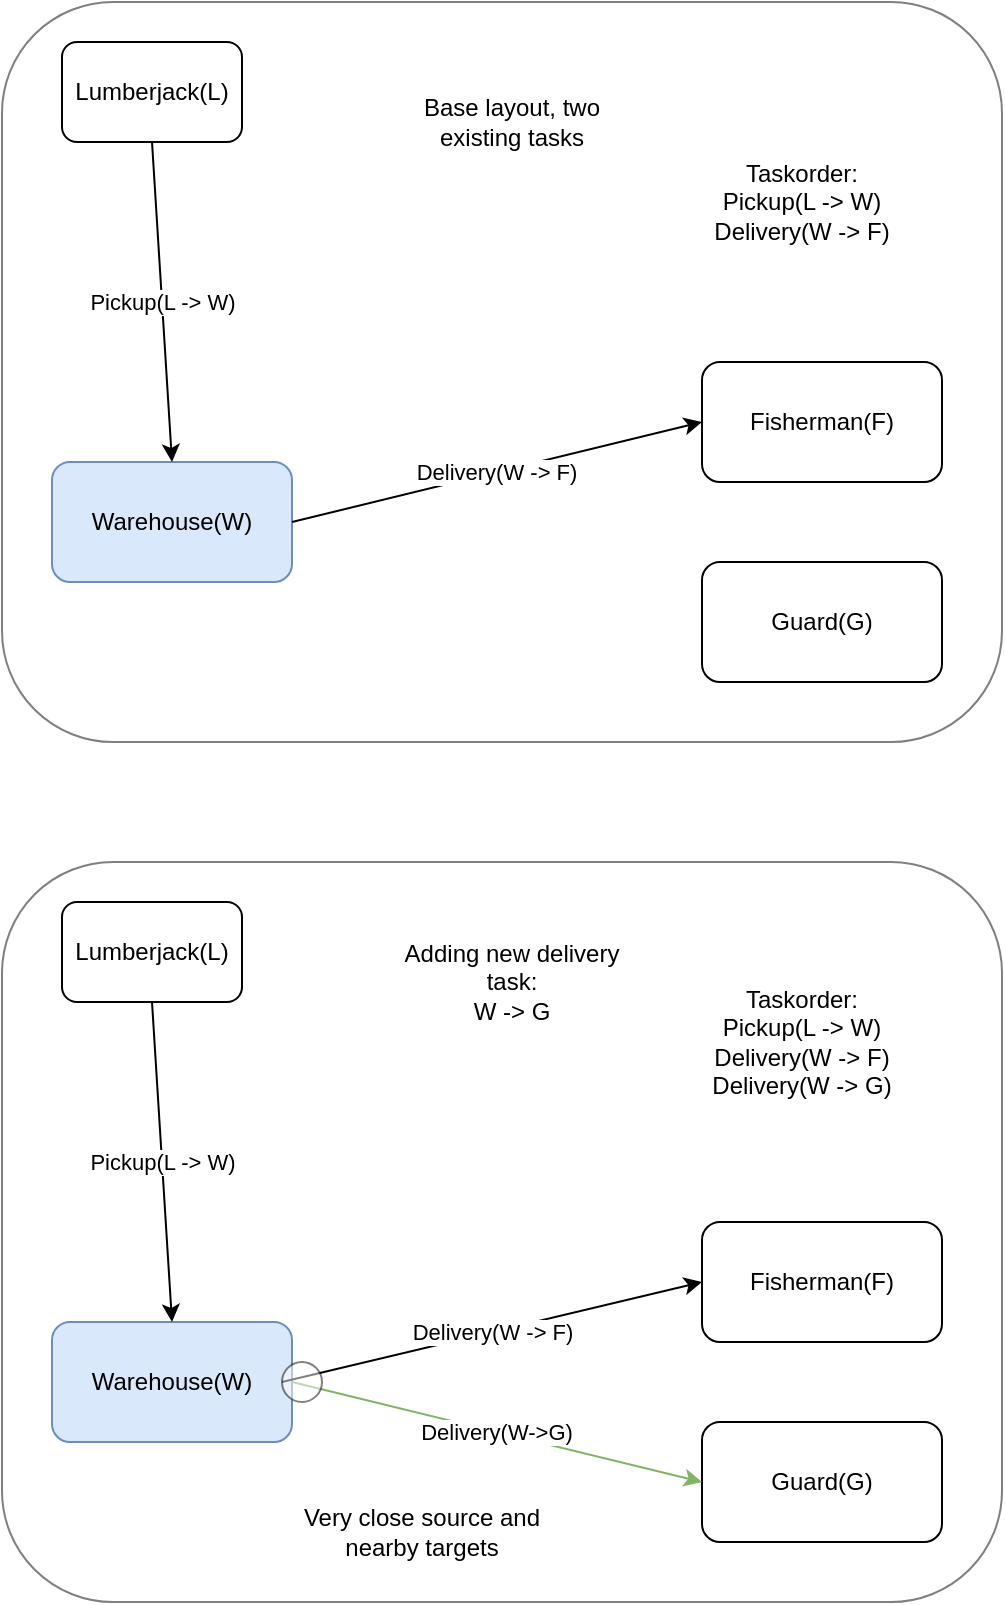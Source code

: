<mxfile version="13.7.9" type="github">
  <diagram id="R2lEEEUBdFMjLlhIrx00" name="Page-1">
    <mxGraphModel dx="593" dy="337" grid="1" gridSize="10" guides="1" tooltips="1" connect="1" arrows="1" fold="1" page="1" pageScale="1" pageWidth="850" pageHeight="1100" math="0" shadow="0" extFonts="Permanent Marker^https://fonts.googleapis.com/css?family=Permanent+Marker">
      <root>
        <mxCell id="0" />
        <mxCell id="1" parent="0" />
        <mxCell id="Dq8pUPrlYOhNmV8d48KN-10" value="" style="rounded=1;whiteSpace=wrap;html=1;opacity=50;" vertex="1" parent="1">
          <mxGeometry x="40" y="30" width="500" height="370" as="geometry" />
        </mxCell>
        <mxCell id="Dq8pUPrlYOhNmV8d48KN-1" value="Warehouse(W)" style="rounded=1;whiteSpace=wrap;html=1;fillColor=#dae8fc;strokeColor=#6c8ebf;" vertex="1" parent="1">
          <mxGeometry x="65" y="260" width="120" height="60" as="geometry" />
        </mxCell>
        <mxCell id="Dq8pUPrlYOhNmV8d48KN-2" value="Lumberjack(L)" style="rounded=1;whiteSpace=wrap;html=1;" vertex="1" parent="1">
          <mxGeometry x="70" y="50" width="90" height="50" as="geometry" />
        </mxCell>
        <mxCell id="Dq8pUPrlYOhNmV8d48KN-3" value="Guard(G)" style="rounded=1;whiteSpace=wrap;html=1;" vertex="1" parent="1">
          <mxGeometry x="390" y="310" width="120" height="60" as="geometry" />
        </mxCell>
        <mxCell id="Dq8pUPrlYOhNmV8d48KN-4" value="Fisherman(F)" style="rounded=1;whiteSpace=wrap;html=1;" vertex="1" parent="1">
          <mxGeometry x="390" y="210" width="120" height="60" as="geometry" />
        </mxCell>
        <mxCell id="Dq8pUPrlYOhNmV8d48KN-5" value="Delivery(W -&amp;gt; F)" style="endArrow=classic;html=1;exitX=1;exitY=0.5;exitDx=0;exitDy=0;entryX=0;entryY=0.5;entryDx=0;entryDy=0;" edge="1" parent="1" source="Dq8pUPrlYOhNmV8d48KN-1" target="Dq8pUPrlYOhNmV8d48KN-4">
          <mxGeometry width="50" height="50" relative="1" as="geometry">
            <mxPoint x="390" y="260" as="sourcePoint" />
            <mxPoint x="440" y="210" as="targetPoint" />
          </mxGeometry>
        </mxCell>
        <mxCell id="Dq8pUPrlYOhNmV8d48KN-7" value="Pickup(L -&amp;gt; W)" style="endArrow=classic;html=1;exitX=0.5;exitY=1;exitDx=0;exitDy=0;entryX=0.5;entryY=0;entryDx=0;entryDy=0;" edge="1" parent="1" source="Dq8pUPrlYOhNmV8d48KN-2" target="Dq8pUPrlYOhNmV8d48KN-1">
          <mxGeometry width="50" height="50" relative="1" as="geometry">
            <mxPoint x="390" y="260" as="sourcePoint" />
            <mxPoint x="440" y="210" as="targetPoint" />
          </mxGeometry>
        </mxCell>
        <mxCell id="Dq8pUPrlYOhNmV8d48KN-8" value="Base layout, two existing tasks" style="text;html=1;strokeColor=none;fillColor=none;align=center;verticalAlign=middle;whiteSpace=wrap;rounded=0;" vertex="1" parent="1">
          <mxGeometry x="240" y="70" width="110" height="40" as="geometry" />
        </mxCell>
        <mxCell id="Dq8pUPrlYOhNmV8d48KN-9" style="edgeStyle=orthogonalEdgeStyle;rounded=0;orthogonalLoop=1;jettySize=auto;html=1;exitX=0.5;exitY=1;exitDx=0;exitDy=0;" edge="1" parent="1" source="Dq8pUPrlYOhNmV8d48KN-8" target="Dq8pUPrlYOhNmV8d48KN-8">
          <mxGeometry relative="1" as="geometry" />
        </mxCell>
        <mxCell id="Dq8pUPrlYOhNmV8d48KN-11" value="" style="rounded=1;whiteSpace=wrap;html=1;opacity=50;" vertex="1" parent="1">
          <mxGeometry x="40" y="460" width="500" height="370" as="geometry" />
        </mxCell>
        <mxCell id="Dq8pUPrlYOhNmV8d48KN-12" value="Warehouse(W)" style="rounded=1;whiteSpace=wrap;html=1;fillColor=#dae8fc;strokeColor=#6c8ebf;" vertex="1" parent="1">
          <mxGeometry x="65" y="690" width="120" height="60" as="geometry" />
        </mxCell>
        <mxCell id="Dq8pUPrlYOhNmV8d48KN-13" value="Lumberjack(L)" style="rounded=1;whiteSpace=wrap;html=1;" vertex="1" parent="1">
          <mxGeometry x="70" y="480" width="90" height="50" as="geometry" />
        </mxCell>
        <mxCell id="Dq8pUPrlYOhNmV8d48KN-14" value="Guard(G)" style="rounded=1;whiteSpace=wrap;html=1;" vertex="1" parent="1">
          <mxGeometry x="390" y="740" width="120" height="60" as="geometry" />
        </mxCell>
        <mxCell id="Dq8pUPrlYOhNmV8d48KN-15" value="Fisherman(F)" style="rounded=1;whiteSpace=wrap;html=1;" vertex="1" parent="1">
          <mxGeometry x="390" y="640" width="120" height="60" as="geometry" />
        </mxCell>
        <mxCell id="Dq8pUPrlYOhNmV8d48KN-16" value="Delivery(W -&amp;gt; F)" style="endArrow=classic;html=1;entryX=0;entryY=0.5;entryDx=0;entryDy=0;exitX=0;exitY=0.5;exitDx=0;exitDy=0;" edge="1" parent="1" source="Dq8pUPrlYOhNmV8d48KN-27" target="Dq8pUPrlYOhNmV8d48KN-15">
          <mxGeometry width="50" height="50" relative="1" as="geometry">
            <mxPoint x="390" y="690" as="sourcePoint" />
            <mxPoint x="440" y="640" as="targetPoint" />
          </mxGeometry>
        </mxCell>
        <mxCell id="Dq8pUPrlYOhNmV8d48KN-17" value="Pickup(L -&amp;gt; W)" style="endArrow=classic;html=1;exitX=0.5;exitY=1;exitDx=0;exitDy=0;entryX=0.5;entryY=0;entryDx=0;entryDy=0;" edge="1" parent="1" source="Dq8pUPrlYOhNmV8d48KN-13" target="Dq8pUPrlYOhNmV8d48KN-12">
          <mxGeometry width="50" height="50" relative="1" as="geometry">
            <mxPoint x="390" y="690" as="sourcePoint" />
            <mxPoint x="440" y="640" as="targetPoint" />
          </mxGeometry>
        </mxCell>
        <mxCell id="Dq8pUPrlYOhNmV8d48KN-18" value="Adding new delivery task:&lt;br&gt;W -&amp;gt; G" style="text;html=1;strokeColor=none;fillColor=none;align=center;verticalAlign=middle;whiteSpace=wrap;rounded=0;" vertex="1" parent="1">
          <mxGeometry x="240" y="500" width="110" height="40" as="geometry" />
        </mxCell>
        <mxCell id="Dq8pUPrlYOhNmV8d48KN-19" style="edgeStyle=orthogonalEdgeStyle;rounded=0;orthogonalLoop=1;jettySize=auto;html=1;exitX=0.5;exitY=1;exitDx=0;exitDy=0;" edge="1" parent="1" source="Dq8pUPrlYOhNmV8d48KN-18" target="Dq8pUPrlYOhNmV8d48KN-18">
          <mxGeometry relative="1" as="geometry" />
        </mxCell>
        <mxCell id="Dq8pUPrlYOhNmV8d48KN-21" value="Taskorder:&lt;br&gt;Pickup(L -&amp;gt; W)&lt;br&gt;Delivery(W -&amp;gt; F)" style="text;html=1;strokeColor=none;fillColor=none;align=center;verticalAlign=middle;whiteSpace=wrap;rounded=0;opacity=50;" vertex="1" parent="1">
          <mxGeometry x="390" y="110" width="100" height="40" as="geometry" />
        </mxCell>
        <mxCell id="Dq8pUPrlYOhNmV8d48KN-22" value="Taskorder:&lt;br&gt;Pickup(L -&amp;gt; W)&lt;br&gt;Delivery(W -&amp;gt; F)&lt;br&gt;Delivery(W -&amp;gt; G)" style="text;html=1;strokeColor=none;fillColor=none;align=center;verticalAlign=middle;whiteSpace=wrap;rounded=0;opacity=50;" vertex="1" parent="1">
          <mxGeometry x="390" y="530" width="100" height="40" as="geometry" />
        </mxCell>
        <mxCell id="Dq8pUPrlYOhNmV8d48KN-23" value="Delivery(W-&amp;gt;G)" style="endArrow=classic;html=1;entryX=0;entryY=0.5;entryDx=0;entryDy=0;fillColor=#d5e8d4;strokeColor=#82b366;exitX=1;exitY=0.5;exitDx=0;exitDy=0;" edge="1" parent="1" source="Dq8pUPrlYOhNmV8d48KN-12" target="Dq8pUPrlYOhNmV8d48KN-14">
          <mxGeometry width="50" height="50" relative="1" as="geometry">
            <mxPoint x="190" y="720" as="sourcePoint" />
            <mxPoint x="450" y="600" as="targetPoint" />
          </mxGeometry>
        </mxCell>
        <mxCell id="Dq8pUPrlYOhNmV8d48KN-27" value="" style="ellipse;whiteSpace=wrap;html=1;aspect=fixed;opacity=50;" vertex="1" parent="1">
          <mxGeometry x="180" y="710" width="20" height="20" as="geometry" />
        </mxCell>
        <mxCell id="Dq8pUPrlYOhNmV8d48KN-29" value="Very close source and nearby targets" style="text;html=1;strokeColor=none;fillColor=none;align=center;verticalAlign=middle;whiteSpace=wrap;rounded=0;opacity=50;" vertex="1" parent="1">
          <mxGeometry x="185" y="780" width="130" height="30" as="geometry" />
        </mxCell>
      </root>
    </mxGraphModel>
  </diagram>
</mxfile>
